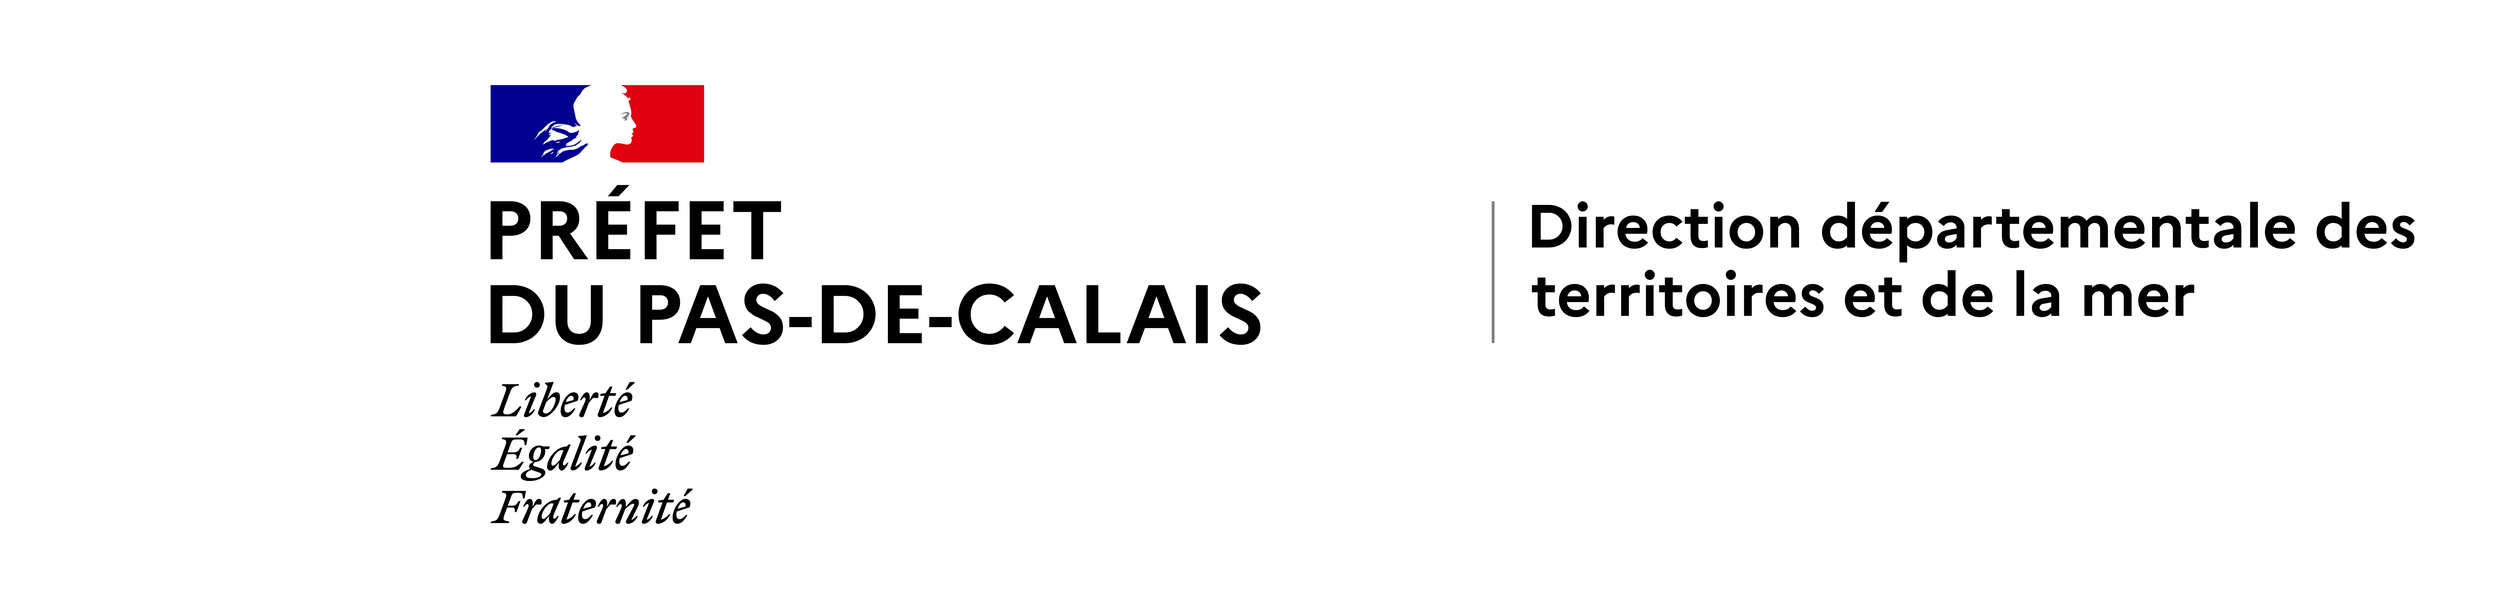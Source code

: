 \usetikzlibrary{svg.path}

% les couleurs de la marianne
\definecolor{bleumarianne}{HTML}{000091}
\definecolor{rougemarianne}{HTML}{e1000f}

\begin{tikzpicture}[x=1pt,y=1pt,yscale=-1]
    % -- fond --
    \fill[white] svg{M 0 0 H 2683.8 V 767 H 0 Z};
    % -- Marianne --
    \fill[bleumarianne] svg{M 214.5 188.4 C 215.6 187.3 216.7 186.2 217.7 185 C 219.7 182.7 221.7 180.6 224 178.6 C 224.7 178 225.4 177.4 226.1 177 C 226.3 176.8 226.3 176.4 226.5 176.2 C 225.6 176.6 225 177.3 224 177.7 C 223.8 177.7 223.6 177.5 223.8 177.3 C 224.5 176.8 225.2 176.3 225.8 175.8 H 225.7 C 225.5 175.8 225.5 175.6 225.5 175.4 C 223 175 221.2 176.7 219.5 178.2 C 219.1 178.4 218.7 178 218.6 178 C 215.8 178.9 213.7 181.4 210.9 182.5 V 182.1 C 209.8 182.5 208.7 183.2 207.5 183.4 C 205.8 183.8 204.3 183.6 202.8 183.6 C 200.5 183.8 198.2 184.3 195.9 184.8 C 195.8 184.8 195.8 184.8 195.7 184.9 C 194.5 185.2 193.3 185.7 192.2 186.3 L 191.8 186.7 C 191.4 187.1 191 187.6 190.5 187.8 C 189.3 188.4 188.4 189.4 187.4 190.3 C 187.3 190.4 187.2 190.4 187.1 190.4 C 186.1 191.4 185.1 192.4 184.1 193.3 C 184 193.4 183.7 193.4 183.5 193.4 C 183.5 193.3 183.6 193.3 183.6 193.2 C 183.8 192.9 183.9 192.7 184.1 192.4 L 184.7 191.5 C 185 191.1 185.2 190.7 185.5 190.4 C 185.6 190.3 185.6 190.2 185.5 190.2 C 185.4 190.1 185.3 190.1 185.2 190.1 C 186.1 189.2 187.3 188.4 188.4 187.7 C 188.3 187.7 188.1 187.6 188.2 187.5 C 188.3 187.3 188.4 187.2 188.5 187 C 188.5 186.9 188.5 186.9 188.6 186.8 C 188.6 186.7 188.5 186.7 188.5 186.6 L 187.6 187.2 C 187.1 187.6 186.8 188.4 186.1 188.4 H 185.8 C 185.7 188.4 185.6 188.4 185.6 188.3 V 188.2 C 185.6 188.1 185.7 188.1 185.7 188 S 185.8 187.9 185.8 187.8 C 185.8 187.8 185.8 187.7 185.9 187.7 C 185.9 187.6 186 187.5 186 187.5 C 186 187.4 186.1 187.4 186.1 187.3 C 186.2 187.2 186.3 187 186.3 186.9 C 186.3 186.8 186.4 186.8 186.4 186.7 C 186.5 186.6 186.5 186.5 186.6 186.4 C 186.7 186.2 186.6 186.1 186.5 186.1 C 186.8 185.6 187.3 185.3 187.8 185 H 187.7 C 188.4 184.6 189.2 184.2 189.9 183.8 L 190.2 183.5 C 189.1 183.9 188.2 184.4 187.2 185 C 187.2 185 187 185.1 186.9 185.2 C 186.9 185.2 186.7 185.3 186.4 185 V 184.9 C 186.6 184.5 187.2 184.3 187.5 184 C 187.7 184 187.9 184 187.9 184.2 C 194 179.5 202.3 180.6 209.3 178.2 C 209.9 177.8 210.4 177.4 211 177.1 C 211.9 176.7 212.7 175.8 213.8 175.2 C 215.3 174.1 216.4 172.7 217 170.9 C 217 170.7 216.8 170.5 216.8 170.5 C 214.3 173.1 211.5 175.2 208.5 176.7 C 204.5 178.8 200.2 178.4 196 179 C 196.2 178.6 196.6 178.6 196.9 178.6 C 196.9 178 197.3 177.8 197.7 177.5 H 198.3 C 198.5 177.5 198.5 177.1 198.7 177.1 C 199.1 177.1 199.7 176.9 199.5 176.9 C 198.9 176.1 197.8 177.5 196.9 176.9 C 197.3 176.5 197.1 176 197.5 175.8 H 198.3 C 198.3 175.4 198.7 175 198.7 175 C 201.5 173.3 204.2 172 206.8 170.5 C 206.2 170.5 205.9 171.1 205.3 170.7 C 205.7 170.7 205.3 170.1 205.7 170.1 C 207.8 169.5 209.5 168.4 211.6 167.6 C 210.8 167.6 210.3 168.2 209.5 167.6 C 209.9 167.4 210.1 167 210.6 167 V 166.4 C 210.6 166.2 210.8 166.2 211 166.2 C 210.8 166.2 210.6 166 210.6 166 C 210.8 165.6 211.4 165.8 211.7 165.4 C 211.5 165.4 211.1 165.4 211.1 165.2 C 211.7 164.4 212.6 164.3 213.6 164.1 C 213.4 163.7 212.8 164.1 212.8 163.7 C 212.8 163.5 213 163.5 213.2 163.5 H 212.8 C 212.4 163.3 212.6 162.9 212.6 162.7 C 213.7 161.4 213.7 159.7 214.3 158.2 C 214.1 158.2 213.9 158.2 213.9 158 C 212 160.1 209 160.8 206.2 161.6 H 204.9 C 204 162 202.6 162 201.7 161.4 C 200.9 161 200.6 160.5 199.8 159.9 C 198.3 159 196.8 158.2 195.1 157.6 C 190.4 156.1 185.5 155.3 180.6 155.5 C 182.7 154.4 185 154.3 187.2 153.6 C 190.4 152.7 193.4 151.5 196.8 151.7 C 196.2 151.5 195.5 151.7 194.9 151.7 C 192.3 151.5 189.6 152.3 186.8 152.8 C 184.9 153.2 183.2 153.9 181.3 154.3 C 180.2 154.7 179.6 155.8 178.3 155.6 V 155 C 180.2 152.7 182.5 150.5 185.5 150.3 C 188.9 149.7 192.1 150.3 195.5 150.7 C 198 150.9 200.2 151.5 202.7 152 C 203.6 152 203.8 153.5 204.6 153.7 C 205.7 154.1 206.9 153.7 208 154.5 C 208 154.1 207.8 153.7 208 153.4 C 208.8 152.6 209.7 153.6 210.5 153.2 C 212 152.3 209.2 150.6 208.4 149.2 C 208.4 149 208.6 148.8 208.6 148.8 C 210.1 150.1 211.2 151.6 213.1 152.6 C 214 153 216.3 153.5 215.9 152.4 C 215 150.3 213.1 148.6 211.5 146.7 V 145.9 C 211.1 145.9 211.1 145.7 210.9 145.5 V 144.7 C 210.1 144.3 210.3 143.6 210 143 C 209.4 142.1 209.8 140.7 209.4 139.6 C 209 138.5 208.8 137.5 208.6 136.4 C 208 133.2 207.3 130.4 206.9 127.3 C 206.5 123.7 209 120.9 210.7 117.7 C 212 115.4 213.5 113.2 216 111.7 C 216.6 109.4 218.1 107.5 219.6 105.7 C 221.1 103.9 223.6 102.7 225.4 101.9 C 228 100.7 230.4 100 230.4 100 H 100 V 200 H 192.7 C 196.3 197.4 199.9 196.2 204.9 193.7 C 207.3 192.7 212.7 190.2 214.5 188.4 M 185.5 174.8 C 185.1 174.8 184.4 175 184.6 174.6 C 184.8 173.7 186.1 173.7 186.9 173.3 C 187.3 173.1 187.8 172.7 188.2 172.9 C 188.6 173.5 189.1 173.3 189.5 173.7 C 188.3 174.8 186.8 174.3 185.5 174.8 M 156.5 170.7 S 156.3 170.5 156.3 170.3 C 158.8 167.1 160.6 164.1 162.4 160.7 C 164.9 159.4 166.9 157.5 168.8 155.4 C 172 152 175.4 149 179.4 147.1 C 180.9 146.5 182.8 146.7 184.3 147.3 C 183.7 148.1 182.8 147.9 182 148.4 C 181.8 148.4 181.6 148.4 181.4 148.2 C 181.6 148 181.6 147.8 181.6 147.6 C 179.7 149.7 177.1 150.6 175.6 153.1 C 174.5 155 173.7 157.4 171.3 158 C 170.5 158.2 171.5 157.4 171.1 157.6 C 165.2 161.2 161.1 165.6 156.5 170.7 M 172.2 158.2 C 172 158.6 171.8 158.6 171.6 159 C 171.4 159.4 171.2 159.6 170.8 159.8 C 170.6 159.8 170.4 159.8 170.4 159.6 C 170.6 158.8 171.2 158.1 171.9 157.9 C 172.2 157.8 172.2 158 172.2 158.2 M 181 186.5 C 180.9 186.7 180.7 186.9 180.5 187.1 C 180.7 187.1 180.9 187.3 180.7 187.4 C 180.3 187.8 179.8 188.2 179.3 188.4 H 179 C 178.8 188.6 178.5 188.8 178.3 189.1 C 178.1 189.3 177 189.2 177.3 188.9 C 177.8 188.5 178.2 188 178.7 187.6 C 179 187.4 179.3 187.1 179.5 186.8 C 179.6 186.6 179.7 186.5 179.9 186.4 C 180.2 186.2 181.2 186.1 181 186.5 M 177.6 185 C 176.8 185.5 176.1 186 175.4 186.5 C 174.6 187 173.7 187.3 172.9 187.7 C 172.8 187.6 172.7 187.6 172.6 187.6 C 171.9 188 171.3 188.5 170.7 189.1 L 170.4 189.4 L 170.1 189.7 L 169.7 190.1 C 169.6 190.2 169.6 190.3 169.4 190.4 C 169.3 190.5 169 190.5 169 190.3 C 168.9 190.4 168.8 190.4 168.7 190.5 C 168.6 190.6 168.5 190.6 168.4 190.7 H 168.2 C 168 190.9 167.7 191.1 167.5 191.3 C 167.1 191.7 166.7 192 166.4 192.5 V 192.6 L 166.3 192.7 S 166.3 192.8 166.2 192.8 C 166.2 192.9 166.1 192.9 166.1 193 C 166.1 193 166 193.1 165.9 193.1 L 165.8 193 S 165.8 192.9 165.7 192.9 C 165.6 192.8 165.6 192.7 165.5 192.6 V 192.5 C 165.7 192.3 165.9 192.1 166.1 191.8 C 166.2 191.7 166.2 191.6 166.3 191.6 C 166.4 191.5 166.5 191.3 166.6 191.2 C 166.6 191.1 166.7 191.1 166.7 191 C 166.9 190.7 167.1 190.5 167.3 190.2 L 167.4 190.1 C 167.5 190 167.6 189.8 167.7 189.7 S 167.8 189.5 167.9 189.3 V 189.2 C 168 189 168 188.9 168.1 188.8 V 188.7 C 168.1 188.6 168.1 188.6 168.2 188.5 C 168.2 188.4 168.2 188.3 168.3 188.2 V 188.1 C 168.5 187.7 168.8 187.4 169.1 187.1 H 169 C 168.7 187.3 168.5 187.5 168.3 187.7 C 168.1 187.9 167.7 187.6 168 187.4 C 168.2 187.3 168.3 187.1 168.4 187 C 168.7 186.7 169 186.3 169.4 186 C 169.6 185.8 169.8 185.7 170 185.6 L 170.1 185.5 C 170.2 185.3 170.4 185.2 170.5 185 C 172.3 183.3 175.4 183.3 177.7 182.2 C 178.6 181.8 179.8 182.4 180.7 182.2 C 181.3 182.2 181.8 182.2 182.4 182.6 C 180.7 182.9 179.2 184 177.6 185 M 181.5 171.8 C 181.3 171.6 182.1 171.8 182.3 171.4 H 180.8 C 180.6 171.4 180.6 171.2 180.6 171 C 179.7 171.2 178.5 171.6 177.6 171.8 C 176.3 172.2 175.1 173.1 173.6 173.5 C 171.5 174.3 169.8 176 167.6 176.7 C 167.4 176.7 167.4 176.5 167.4 176.3 C 167.6 175.7 168.3 175.5 168.7 175 C 168.7 174.8 168.7 174.6 168.5 174.6 C 170 172.5 172.1 171.4 174 169.7 V 169.1 C 174.6 168.3 175.5 168 175.9 167 C 176.1 166.4 176.9 165.7 177.8 165.3 C 177.6 165.1 177.2 165.1 177.2 164.7 C 176.4 164.7 175.7 165.1 174.9 164.5 C 175.3 164.2 175.7 164 176.1 163.8 C 175.9 163.8 175.8 163.7 175.7 163.5 C 175.5 163.1 176.1 162.7 176.6 162.6 C 177.4 162.4 178.3 162.4 178.9 161.8 C 177.6 161.6 176.1 162.2 174.7 161.4 C 175.6 158.9 177.2 156.9 179.4 155.7 C 179.6 155.7 180 155.7 180 155.9 C 180 156.8 179.4 157.6 178.5 157.8 C 180 158.2 181.5 158.2 183 158.9 C 182.8 159.3 182.4 159.1 182.2 159.1 C 183.1 159.7 184.3 159.3 185.2 160 C 184.6 160.6 184.1 160 183.5 160 C 189.4 161.7 195.6 163 200.5 166.8 C 196.3 168.9 192 169.8 187.5 170.8 C 186.9 170.8 186.6 170.8 186 170.6 C 186 170.8 186 171.2 185.8 171.2 C 185 171.2 184.5 171.2 183.9 171.6 C 183.2 172.2 182.1 172.4 181.5 171.8};
    \fill[rougemarianne] svg{M 375.5 100 H 268.1 S 268.3 100 269.1 100.5 C 270 101 271.1 101.6 271.8 101.9 C 273.2 102.6 274.5 103.5 275.4 104.9 C 275.8 105.5 276.3 106.6 276 107.4 C 275.6 108.3 275.4 109.9 274.5 110.2 C 273.4 110.8 271.9 110.8 270.5 110.6 C 269.7 110.6 269 110.4 268.2 110.2 C 271 111.3 273.7 112.7 275.6 115.3 C 275.8 115.7 276.5 115.9 277.3 115.9 C 277.5 115.9 277.5 116.3 277.5 116.5 C 277.1 116.9 276.7 117.1 276.9 117.6 H 277.5 C 278.4 117.2 278.3 115.3 279.6 115.9 C 280.5 116.5 280.9 117.8 280.4 118.7 C 279.6 119.5 278.9 120 278.1 120.6 C 277.9 121 277.9 121.5 278.1 121.9 C 278.7 122.7 278.9 123.4 279 124.2 C 279.6 125.5 279.8 127 280.3 128.4 C 281.1 131.2 281.8 134.1 281.6 136.9 C 281.6 138.4 280.8 139.7 281.4 141.2 C 281.8 142.7 282.7 143.8 283.5 145.2 C 284.3 146.3 285 147.1 285.6 148.2 C 286.7 150 288.8 151.9 287.9 154.1 C 287.3 155.4 285.3 155.2 283.9 156 C 282.8 156.9 283.7 158.5 284.3 159.4 C 285.2 161.1 283.2 162.2 281.8 162.8 C 282.2 163.4 282.9 163.2 283.1 163.6 C 283.3 164.5 284.2 165.1 283.7 166.1 C 282.9 167.2 280.7 167.8 281.8 169.5 C 282.6 170.8 282.1 172.3 281.6 173.7 C 281 175.4 279.5 176.2 278.2 176.5 C 277.1 176.9 275.7 176.9 274.6 176.7 C 274.2 176.5 273.8 176.3 273.5 176.3 C 270.3 175.9 267.1 175 263.9 175 C 263 175.2 262 175.4 261.3 175.7 C 260.4 176.3 259.7 177 259 177.7 C 258.9 177.9 258.7 178 258.6 178.2 C 258.5 178.3 258.4 178.4 258.4 178.5 L 258.2 178.7 C 257.6 179.4 257.2 180.1 256.7 180.9 C 256.7 181 256.6 181 256.6 181 C 256.6 181.1 256.5 181.2 256.4 181.3 C 255.8 182.4 255.3 183.6 255 184.8 C 253.7 189.1 254.3 192.8 255.2 193.7 C 255.4 193.9 261.4 195.8 265.6 197.7 C 267.6 198.6 268.9 199.2 270.1 200 H 375.6 V 100 Z};
    \fill[gray] svg{M 274.5 136.6 C 275.3 136.8 276.4 136.8 276.4 137.2 C 276 138.7 273.8 139.1 272.6 140.6 H 272 C 271.4 141 271.6 141.9 271.1 141.9 C 270.5 141.7 270 141.9 269.4 142.1 C 270.2 142.9 271.1 143.4 272.2 143.2 C 272.4 143.2 272.8 143.6 272.8 144 C 272.8 144 273 144 273.2 143.8 C 273.4 143.8 273.6 143.8 273.6 144 V 144.8 C 273 145.6 272.1 145.2 271.3 145.4 C 272.8 145.8 274.3 145.8 275.7 145.4 C 276.8 145 275.7 143.1 276.5 142.2 C 276.1 142.2 276.5 141.6 276.1 141.6 C 276.5 141.2 276.9 140.7 277.2 140.5 C 277.6 140.5 278.1 140.3 278.3 139.9 C 278.3 139.5 277.5 139.3 277.7 139 C 278.8 138.2 279.8 137.1 279.4 136 C 279.2 135.4 277.7 135.4 276.8 135 S 274.7 135 273.6 135.2 C 272.7 135.2 271.7 135.8 270.8 136 C 269.5 136.4 268.3 137.1 267.2 137.9 C 268.5 137.3 269.8 137.1 271.3 136.8 C 272.4 136.6 273.3 136.4 274.5 136.6};
    % -- PRÉFET DU PAS-DE-CALAIS --
    \fill svg{M 100 325 V 250 H 124.7 Q 137.1 250 144.2 256 Q 151.3 262 151.3 272.4 Q 151.3 282.7 144.2 288.7 Q 137.1 294.7 124.7 294.7 H 115.2 V 325 Z M 115.2 281.7 H 125.4 Q 130.2 281.7 133 279.2 T 135.7 272.2 Q 135.7 267.9 132.9 265.4 Q 130.2 263 125.4 263 H 115.2 Z M 164.9 325 V 250 H 187.8 Q 200.2 250 207.3 256 Q 214.4 262 214.4 272.4 Q 214.4 279.1 211.3 284 Q 208.2 289 202.5 291.8 L 226 325 H 207.8 L 187.9 294.7 H 180.1 V 325 Z M 180.1 281.7 H 188.7 Q 193.5 281.7 196.1 279.3 Q 198.8 276.8 198.8 272.2 Q 198.8 267.9 196.1 265.4 T 188.7 263 H 180.1 Z M 236.6 325 V 250 H 280.3 V 263 H 251.8 V 280.3 H 276 V 293.3 H 251.8 V 312 H 280.3 V 325 Z M 251.4 243.6 L 263.5 229.1 H 279.1 L 265.2 243.6 Z M 299 325 V 250 H 342.7 V 263 H 314.2 V 280.3 H 338.4 V 293.3 H 314.2 V 325 Z M 357.1 325 V 250 H 400.8 V 263 H 372.3 V 280.3 H 396.5 V 293.3 H 372.3 V 312 H 400.8 V 325 Z M 413.4 263.9 V 250 H 474.9 V 263.9 H 451.8 V 325 H 436.6 V 263.9 Z M 100 433.5 V 358.5 H 129.4 Q 138.2 358.5 145.7 361.5 Q 153.2 364.5 158.3 369.6 Q 163.4 374.8 166.4 381.6 Q 169.3 388.5 169.3 396 T 166.4 410.4 T 158.3 422.4 Q 153.2 427.5 145.7 430.5 Q 138.2 433.5 129.4 433.5 Z M 115.2 419.7 H 129.7 Q 140 419.7 146.8 412.9 Q 153.7 406 153.7 396 Q 153.7 385.9 146.8 379.2 Q 140 372.4 129.7 372.4 H 115.2 Z M 183.8 404.2 V 358.5 H 199.1 V 405.4 Q 199.1 412.9 203.1 417.2 Q 207.1 421.4 214.3 421.4 Q 221.3 421.4 225.3 417.2 Q 229.3 412.9 229.3 405.4 V 358.5 H 244.6 V 404.2 Q 244.6 418.9 236.5 427.3 T 214.2 435.6 Q 200.1 435.6 191.9 427.3 Q 183.8 418.9 183.8 404.2 Z M 293.3 433.5 V 358.5 H 318 Q 330.4 358.5 337.5 364.5 Q 344.6 370.5 344.6 380.9 Q 344.6 391.2 337.5 397.2 Q 330.4 403.2 318 403.2 H 308.5 V 433.5 Z M 308.5 390.2 H 318.7 Q 323.5 390.2 326.3 387.7 T 329 380.7 Q 329 376.4 326.2 373.9 Q 323.5 371.5 318.7 371.5 H 308.5 Z M 342.3 433.5 L 370.6 358.5 H 390.5 L 418.9 433.5 H 402.8 L 395.6 414 H 365.6 L 358.4 433.5 Z M 370.3 401 H 390.9 L 380.6 372.9 Z M 424.6 423.1 L 435.7 412.9 Q 439.1 417.3 443.4 419.7 Q 447.7 422.2 452.2 422.2 Q 456.7 422.2 459.3 419.8 Q 461.9 417.5 461.9 413.5 Q 461.9 411.1 460.5 409.1 Q 459 407.1 456.5 405.8 Q 454.1 404.5 451 403 Q 448 401.5 444.8 400.1 Q 441.6 398.8 438.5 396.7 T 433 392.3 Q 430.5 389.9 429.1 386.2 Q 427.6 382.6 427.6 378.1 Q 427.6 369 434.4 362.7 Q 441.2 356.4 451.6 356.4 Q 467.3 356.4 477.9 369 L 466.7 379 Q 459.5 369.6 451.7 369.6 Q 447.9 369.6 445.5 371.9 Q 443 374.1 443 377.5 Q 443 379.6 444.2 381.4 Q 445.4 383.1 447.4 384.5 Q 449.4 385.8 451.9 387.1 Q 454.5 388.3 457.3 389.6 Q 460.2 390.8 463 392.2 Q 465.9 393.6 468.5 395.6 Q 471 397.6 473 400 Q 475 402.3 476.2 405.7 Q 477.4 409.1 477.4 413.2 Q 477.2 423.4 470.1 429.5 Q 463 435.6 452.5 435.6 Q 443.3 435.6 436.5 432.5 Q 429.8 429.3 424.6 423.1 Z M 485.5 412.7 V 399.6 H 514.4 V 412.7 Z M 527.6 433.5 V 358.5 H 557.1 Q 565.8 358.5 573.3 361.5 Q 580.8 364.5 585.9 369.6 Q 591.1 374.8 594 381.6 Q 596.9 388.5 596.9 396 T 594 410.4 Q 591.1 417.2 585.9 422.4 Q 580.8 427.5 573.3 430.5 Q 565.8 433.5 557.1 433.5 Z M 542.8 419.7 H 557.3 Q 567.6 419.7 574.4 412.9 Q 581.3 406 581.3 396 Q 581.3 385.9 574.4 379.2 Q 567.6 372.4 557.3 372.4 H 542.8 Z M 612.8 433.5 V 358.5 H 656.5 V 371.5 H 628 V 388.8 H 652.2 V 401.8 H 628 V 420.5 H 656.5 V 433.5 Z M 666.2 412.7 V 399.6 H 695.1 V 412.7 Z M 707 411.3 Q 704 404 704 396 T 707 380.8 Q 709.9 373.5 715 368.1 Q 720.2 362.7 727.7 359.5 Q 735.2 356.4 743.9 356.4 Q 753.8 356.4 762 360.4 Q 770.2 364.5 775.5 371.6 L 763.5 380.9 Q 760.1 376.1 755.1 373.4 Q 750.1 370.6 743.9 370.6 Q 733.4 370.6 726.5 377.9 Q 719.7 385.2 719.7 396 T 726.5 414.1 Q 733.4 421.4 743.9 421.4 Q 750.1 421.4 755.1 418.6 T 763.5 411.1 L 775.5 420.3 Q 770.2 427.5 762 431.6 T 743.9 435.6 Q 735.2 435.6 727.7 432.5 Q 720.2 429.3 715 423.9 Q 709.9 418.5 707 411.3 Z M 779.9 433.5 L 808.3 358.5 H 828.2 L 856.6 433.5 H 840.4 L 833.3 414 H 803.2 L 796.1 433.5 Z M 808 401 H 828.6 L 818.3 372.9 Z M 869.2 433.5 V 358.5 H 884.5 V 419.7 H 913 V 433.5 Z M 921.1 433.5 L 949.5 358.5 H 969.4 L 997.8 433.5 H 981.6 L 974.5 414 H 944.5 L 937.3 433.5 Z M 949.2 401 H 969.8 L 959.5 372.9 Z M 1010.5 433.5 V 358.5 H 1025.7 V 433.5 Z M 1041 423.1 L 1052 412.9 Q 1055.4 417.3 1059.7 419.7 Q 1064 422.2 1068.6 422.2 Q 1073.1 422.2 1075.6 419.8 Q 1078.2 417.5 1078.2 413.5 Q 1078.2 411.1 1076.8 409.1 Q 1075.3 407.1 1072.9 405.8 Q 1070.5 404.5 1067.4 403 Q 1064.3 401.5 1061.1 400.1 T 1054.8 396.7 Q 1051.7 394.7 1049.3 392.3 Q 1046.9 389.9 1045.4 386.2 Q 1043.9 382.6 1043.9 378.1 Q 1043.9 369 1050.7 362.7 Q 1057.5 356.4 1067.9 356.4 Q 1083.6 356.4 1094.2 369 L 1083.1 379 Q 1075.8 369.6 1068 369.6 Q 1064.2 369.6 1061.8 371.9 Q 1059.4 374.1 1059.4 377.5 Q 1059.4 379.6 1060.5 381.4 Q 1061.7 383.1 1063.7 384.5 Q 1065.7 385.8 1068.3 387.1 Q 1070.8 388.3 1073.6 389.6 Q 1076.5 390.8 1079.3 392.2 Q 1082.2 393.6 1084.8 395.6 Q 1087.3 397.6 1089.3 400 Q 1091.3 402.3 1092.5 405.7 Q 1093.7 409.1 1093.7 413.2 Q 1093.5 423.4 1086.4 429.5 Q 1079.3 435.6 1068.8 435.6 Q 1059.6 435.6 1052.8 432.5 Q 1046.1 429.3 1041 423.1 Z};
    % -- ligne verticale --
    \draw[line width=3.5, color=gray] svg{M 1394.2 250 V 433.5};
    % -- DDTM --
    \fill svg{M 1444.3 309.8 V 254.8 H 1465.9 Q 1472.3 254.8 1477.8 257 Q 1483.3 259.2 1487.1 262.9 Q 1490.9 266.7 1493 271.7 Q 1495.2 276.8 1495.2 282.3 T 1493 292.9 Q 1490.9 297.9 1487.1 301.7 Q 1483.3 305.4 1477.8 307.6 Q 1472.3 309.8 1465.9 309.8 Z M 1455.5 299.7 H 1466.1 Q 1473.7 299.7 1478.6 294.7 Q 1483.7 289.7 1483.7 282.3 Q 1483.7 274.9 1478.6 269.9 Q 1473.7 264.9 1466.1 264.9 H 1455.5 Z M 1505.1 261.4 Q 1503.2 259.4 1503.2 256.8 T 1505.1 252.2 Q 1507.1 250.2 1509.7 250.2 T 1514.3 252.2 Q 1516.2 254.1 1516.2 256.8 T 1514.3 261.4 Q 1512.4 263.3 1509.7 263.3 T 1505.1 261.4 Z M 1504.7 309.8 V 270.2 H 1514.7 V 309.8 Z M 1526.7 309.8 V 270.2 H 1536.7 V 274.1 Q 1541.2 269.4 1547.1 269.4 Q 1548.8 269.4 1550.6 270 V 280.4 Q 1548.3 279.9 1546.2 279.9 Q 1542.8 279.9 1540.4 281.4 Q 1538 282.9 1536.7 285 V 309.8 Z M 1554.7 290 Q 1554.7 284.1 1557.1 279.3 Q 1559.4 274.5 1564.1 271.5 T 1575.1 268.6 Q 1583.3 268.6 1588.3 273.6 Q 1593.3 278.6 1593.3 286.4 Q 1593.3 289.4 1592.7 292 H 1564.9 Q 1565.4 296.9 1568.6 299.7 Q 1571.8 302.4 1576.9 302.4 Q 1580.1 302.4 1582.7 301.2 Q 1585.3 299.9 1586.9 297.7 L 1594 303.4 Q 1591.2 307.1 1586.7 309.3 Q 1582.2 311.4 1576.7 311.4 Q 1571.6 311.4 1567.4 309.7 Q 1563.1 308 1560.4 305.1 Q 1557.7 302.1 1556.2 298.3 Q 1554.7 294.4 1554.7 290 Z M 1565.6 284.5 H 1583.4 Q 1583.3 281.4 1581.1 279.2 Q 1578.8 277 1575.1 277 Q 1567.5 277 1565.6 284.5 Z M 1601.4 298.2 Q 1599.9 294.4 1599.9 290 Q 1599.9 285.7 1601.4 281.8 Q 1602.9 277.9 1605.6 275 Q 1608.4 272 1612.6 270.3 Q 1616.7 268.6 1621.7 268.6 Q 1627 268.6 1631.3 270.8 Q 1635.6 272.9 1638.5 276.6 L 1630.6 282.7 Q 1627.4 278.1 1621.6 278.1 Q 1616.7 278.1 1613.4 281.4 Q 1610.3 284.8 1610.3 290 Q 1610.3 295.2 1613.5 298.6 Q 1616.7 302 1621.7 302 Q 1624.5 302 1626.8 300.7 Q 1629.1 299.5 1630.6 297.3 L 1638.5 303.4 Q 1635.6 307.1 1631.3 309.3 Q 1627 311.4 1621.7 311.4 Q 1616.7 311.4 1612.6 309.7 Q 1608.4 308 1605.6 305.1 Q 1602.9 302.1 1601.4 298.2 Z M 1641.6 279.3 V 270.2 H 1649 V 260.3 H 1659.1 V 270.2 H 1671.2 V 279.3 H 1659.1 V 295.4 Q 1659.1 301.5 1665.4 301.5 Q 1669.1 301.5 1671.3 300.6 V 309.4 Q 1668.6 310.6 1663.6 310.6 Q 1656.3 310.6 1652.7 306.7 Q 1649 302.7 1649 295.4 V 279.3 Z M 1680.6 261.4 Q 1678.7 259.4 1678.7 256.8 T 1680.6 252.2 Q 1682.5 250.2 1685.2 250.2 Q 1687.8 250.2 1689.7 252.2 Q 1691.6 254.1 1691.6 256.8 T 1689.7 261.4 Q 1687.8 263.3 1685.2 263.3 Q 1682.5 263.3 1680.6 261.4 Z M 1680.2 309.8 V 270.2 H 1690.2 V 309.8 Z M 1702 300.8 Q 1699.3 295.9 1699.3 290 T 1702 279.2 Q 1704.7 274.3 1709.7 271.5 Q 1714.7 268.6 1721 268.6 Q 1727.3 268.6 1732.3 271.5 Q 1737.3 274.3 1740 279.2 Q 1742.7 284.1 1742.7 290 T 1740 300.8 Q 1737.3 305.7 1732.3 308.6 Q 1727.3 311.4 1721 311.4 Q 1714.7 311.4 1709.7 308.6 Q 1704.7 305.7 1702 300.8 Z M 1712.9 281.5 Q 1709.7 284.8 1709.7 290 T 1712.9 298.6 Q 1716.2 302 1721.2 302 Q 1726 302 1729.1 298.5 Q 1732.3 295.1 1732.3 290 Q 1732.3 284.8 1729.1 281.5 Q 1726 278.1 1721.2 278.1 Q 1716.2 278.1 1712.9 281.5 Z M 1751.9 309.8 V 270.2 H 1761.9 V 273.3 Q 1766.8 268.6 1773.6 268.6 Q 1780.3 268.6 1784.7 273.2 Q 1789 277.8 1789 286.3 V 309.8 H 1778.9 V 286.6 Q 1778.9 282.7 1776.8 280.4 Q 1774.7 278.1 1771.1 278.1 Q 1765.4 278.1 1761.9 283.9 V 309.8 Z M 1821.1 300.7 Q 1818.7 295.8 1818.7 290 T 1821.1 279.4 Q 1823.4 274.5 1828.1 271.6 T 1838.8 268.6 Q 1846.2 268.6 1851.1 272.9 V 250.8 H 1861.2 V 309.8 H 1851.1 V 307.1 Q 1846.1 311.4 1838.8 311.4 Q 1832.7 311.4 1828.1 308.5 Q 1823.4 305.5 1821.1 300.7 Z M 1832.2 281.4 Q 1829.1 284.8 1829.1 290 T 1832.2 298.6 Q 1835.2 302 1840.2 302 Q 1847.1 302 1851.1 296.1 V 283.9 Q 1847.1 278.1 1840.2 278.1 Q 1835.2 278.1 1832.2 281.4 Z M 1870.3 290 Q 1870.3 284.1 1872.6 279.3 Q 1875 274.5 1879.7 271.5 T 1890.7 268.6 Q 1898.8 268.6 1903.9 273.6 Q 1908.9 278.6 1908.9 286.4 Q 1908.9 289.4 1908.3 292 H 1880.5 Q 1881 296.9 1884.2 299.7 Q 1887.4 302.4 1892.5 302.4 Q 1895.7 302.4 1898.3 301.2 Q 1900.9 299.9 1902.5 297.7 L 1909.6 303.4 Q 1906.8 307.1 1902.3 309.3 Q 1897.8 311.4 1892.3 311.4 Q 1887.2 311.4 1882.9 309.7 Q 1878.7 308 1876 305.1 Q 1873.3 302.1 1871.8 298.3 Q 1870.3 294.4 1870.3 290 Z M 1881.2 284.5 H 1899 Q 1898.9 281.4 1896.7 279.2 Q 1894.4 277 1890.7 277 Q 1883.1 277 1881.2 284.5 Z M 1886.6 263.9 L 1894.8 250.8 H 1905.6 L 1896.2 263.9 Z M 1918.6 329.2 V 270.2 H 1928.6 V 273 Q 1933.5 268.6 1940.9 268.6 Q 1945.5 268.6 1949.4 270.3 Q 1953.2 272 1955.8 275 Q 1958.3 277.9 1959.7 281.8 Q 1961.1 285.7 1961.1 290 Q 1961.1 294.3 1959.7 298.2 Q 1958.3 302.1 1955.8 305.1 Q 1953.2 308 1949.4 309.7 Q 1945.5 311.4 1940.9 311.4 Q 1933.5 311.4 1928.6 307 V 329.2 Z M 1928.6 296.1 L 1928.7 296 Q 1932.7 302 1939.5 302 Q 1944.5 302 1947.6 298.6 Q 1950.7 295.2 1950.7 290 T 1947.6 281.5 Q 1944.5 278.1 1939.5 278.1 Q 1932.7 278.1 1928.7 284 L 1928.6 283.9 Z M 1967.3 299.4 Q 1967.3 294.8 1970.7 291.6 Q 1974.1 288.3 1980.5 287.3 L 1992.4 285.2 V 284.2 Q 1992.4 281.1 1990.3 279.2 Q 1988.2 277.3 1984.8 277.3 Q 1981.9 277.3 1979.6 278.6 Q 1977.3 279.8 1975.9 282.1 L 1968.5 276.5 Q 1971.2 272.8 1975.5 270.7 T 1985.1 268.6 Q 1993.4 268.6 1997.9 273 Q 2002.5 277.3 2002.5 284.2 V 309.8 H 1992.4 V 306.2 Q 1990.5 308.5 1987.3 310 Q 1984.1 311.4 1980.6 311.4 Q 1974.6 311.4 1970.9 308.2 Q 1967.2 305 1967.2 299.4 Z M 1977.2 299 Q 1977.2 300.9 1978.7 302.2 Q 1980.2 303.4 1982.7 303.4 Q 1989 303.4 1992.4 297.8 V 292.4 L 1983.1 294 Q 1977.2 295 1977.2 299 Z M 2013.9 309.8 V 270.2 H 2023.9 V 274.1 Q 2028.4 269.4 2034.3 269.4 Q 2036 269.4 2037.8 270 V 280.4 Q 2035.5 279.9 2033.4 279.9 Q 2030.1 279.9 2027.6 281.4 Q 2025.2 282.9 2023.9 285 V 309.8 Z M 2043.6 279.3 V 270.2 H 2051 V 260.3 H 2061 V 270.2 H 2073.1 V 279.3 H 2061 V 295.4 Q 2061 301.5 2067.3 301.5 Q 2071 301.5 2073.2 300.6 V 309.4 Q 2070.5 310.6 2065.6 310.6 Q 2058.2 310.6 2054.6 306.7 Q 2050.9 302.7 2050.9 295.4 V 279.3 Z M 2078.5 290 Q 2078.5 284.1 2080.8 279.3 Q 2083.2 274.5 2087.9 271.5 T 2098.9 268.6 Q 2107 268.6 2112 273.6 Q 2117.1 278.6 2117.1 286.4 Q 2117.1 289.4 2116.5 292 H 2088.7 Q 2089.2 296.9 2092.3 299.7 Q 2095.5 302.4 2100.6 302.4 Q 2103.8 302.4 2106.5 301.2 Q 2109.1 299.9 2110.7 297.7 L 2117.8 303.4 Q 2115 307.1 2110.5 309.3 Q 2106 311.4 2100.5 311.4 Q 2095.3 311.4 2091.1 309.7 Q 2086.9 308 2084.2 305.1 Q 2081.4 302.1 2080 298.3 Q 2078.5 294.4 2078.5 290 Z M 2089.4 284.5 H 2107.2 Q 2107.1 281.4 2104.8 279.2 Q 2102.6 277 2098.8 277 Q 2091.3 277 2089.4 284.5 Z M 2126.8 309.8 V 270.2 H 2136.8 V 273.2 Q 2141.5 268.6 2147.7 268.6 Q 2151.7 268.6 2154.9 270.4 Q 2158.2 272.2 2160.1 275.5 Q 2162.7 272.3 2165.7 270.5 Q 2168.8 268.6 2173.1 268.6 Q 2179.5 268.6 2183.6 273 Q 2187.7 277.4 2187.7 285.5 V 309.8 H 2177.6 V 285.8 Q 2177.6 282.2 2175.8 280.2 T 2170.5 278.1 Q 2165.7 278.1 2162.3 283.7 Q 2162.3 284.3 2162.3 285.5 V 309.8 H 2152.2 V 285.8 Q 2152.2 282.2 2150.4 280.2 Q 2148.6 278.1 2145.2 278.1 Q 2143.6 278.1 2142.2 278.6 Q 2140.8 279.1 2139.8 280.1 Q 2138.8 281.1 2138.1 281.9 Q 2137.5 282.8 2136.8 284 V 309.8 Z M 2196.3 290 Q 2196.3 284.1 2198.7 279.3 Q 2201 274.5 2205.7 271.5 T 2216.7 268.6 Q 2224.9 268.6 2229.9 273.6 Q 2234.9 278.6 2234.9 286.4 Q 2234.9 289.4 2234.3 292 H 2206.6 Q 2207 296.9 2210.2 299.7 Q 2213.4 302.4 2218.5 302.4 Q 2221.7 302.4 2224.3 301.2 Q 2226.9 299.9 2228.5 297.7 L 2235.7 303.4 Q 2232.9 307.1 2228.4 309.3 Q 2223.9 311.4 2218.3 311.4 Q 2213.2 311.4 2209 309.7 Q 2204.8 308 2202 305.1 Q 2199.3 302.1 2197.8 298.3 Q 2196.3 294.4 2196.3 290 Z M 2207.2 284.5 H 2225 Q 2224.9 281.4 2222.7 279.2 Q 2220.5 277 2216.7 277 Q 2209.2 277 2207.2 284.5 Z M 2244.7 309.8 V 270.2 H 2254.6 V 273.3 Q 2259.5 268.6 2266.4 268.6 Q 2273.1 268.6 2277.4 273.2 Q 2281.8 277.8 2281.8 286.3 V 309.8 H 2271.6 V 286.6 Q 2271.6 282.7 2269.5 280.4 Q 2267.5 278.1 2263.8 278.1 Q 2258.1 278.1 2254.6 283.9 V 309.8 Z M 2288.2 279.3 V 270.2 H 2295.5 V 260.3 H 2305.6 V 270.2 H 2317.7 V 279.3 H 2305.6 V 295.4 Q 2305.6 301.5 2311.9 301.5 Q 2315.6 301.5 2317.8 300.6 V 309.4 Q 2315.1 310.6 2310.2 310.6 Q 2302.9 310.6 2299.2 306.7 Q 2295.5 302.7 2295.5 295.4 V 279.3 Z M 2324.6 299.4 Q 2324.6 294.8 2328.1 291.6 Q 2331.5 288.3 2337.9 287.3 L 2349.8 285.2 V 284.2 Q 2349.8 281.1 2347.7 279.2 Q 2345.6 277.3 2342.2 277.3 Q 2339.3 277.3 2337 278.6 Q 2334.7 279.8 2333.3 282.1 L 2325.9 276.5 Q 2328.6 272.8 2332.9 270.7 T 2342.5 268.6 Q 2350.8 268.6 2355.3 273 Q 2359.9 277.3 2359.9 284.2 V 309.8 H 2349.8 V 306.2 Q 2347.9 308.5 2344.7 310 Q 2341.5 311.4 2338 311.4 Q 2332 311.4 2328.3 308.2 Q 2324.6 305 2324.6 299.4 Z M 2334.5 299 Q 2334.5 300.9 2336 302.2 Q 2337.6 303.4 2340.1 303.4 Q 2346.3 303.4 2349.8 297.8 V 292.4 L 2340.5 294 Q 2334.5 295 2334.5 299 Z M 2371.3 309.8 V 250.8 H 2381.3 V 309.8 Z M 2390.4 290 Q 2390.4 284.1 2392.7 279.3 Q 2395.1 274.5 2399.8 271.5 T 2410.8 268.6 Q 2418.9 268.6 2424 273.6 Q 2429 278.6 2429 286.4 Q 2429 289.4 2428.4 292 H 2400.6 Q 2401.1 296.9 2404.3 299.7 Q 2407.5 302.4 2412.6 302.4 Q 2415.7 302.4 2418.4 301.2 Q 2421 299.9 2422.6 297.7 L 2429.7 303.4 Q 2426.9 307.1 2422.4 309.3 Q 2417.9 311.4 2412.4 311.4 Q 2407.3 311.4 2403 309.7 Q 2398.8 308 2396.1 305.1 Q 2393.4 302.1 2391.9 298.3 Q 2390.4 294.4 2390.4 290 Z M 2401.3 284.5 H 2419.1 Q 2419 281.4 2416.7 279.2 Q 2414.5 277 2410.7 277 Q 2403.2 277 2401.3 284.5 Z M 2459.5 300.7 Q 2457.1 295.8 2457.1 290 T 2459.5 279.4 Q 2461.8 274.5 2466.5 271.6 T 2477.2 268.6 Q 2484.6 268.6 2489.5 272.9 V 250.8 H 2499.5 V 309.8 H 2489.5 V 307.1 Q 2484.5 311.4 2477.2 311.4 Q 2471.1 311.4 2466.5 308.5 Q 2461.8 305.5 2459.5 300.7 Z M 2470.5 281.4 Q 2467.5 284.8 2467.5 290 T 2470.5 298.6 Q 2473.6 302 2478.6 302 Q 2485.5 302 2489.5 296.1 V 283.9 Q 2485.5 278.1 2478.6 278.1 Q 2473.6 278.1 2470.5 281.4 Z M 2508.7 290 Q 2508.7 284.1 2511 279.3 Q 2513.4 274.5 2518.1 271.5 T 2529.1 268.6 Q 2537.2 268.6 2542.3 273.6 Q 2547.3 278.6 2547.3 286.4 Q 2547.3 289.4 2546.7 292 H 2518.9 Q 2519.4 296.9 2522.6 299.7 Q 2525.8 302.4 2530.9 302.4 Q 2534.1 302.4 2536.7 301.2 Q 2539.3 299.9 2540.9 297.7 L 2548 303.4 Q 2545.2 307.1 2540.7 309.3 Q 2536.2 311.4 2530.7 311.4 Q 2525.6 311.4 2521.3 309.7 Q 2517.1 308 2514.4 305.1 Q 2511.7 302.1 2510.2 298.3 Q 2508.7 294.4 2508.7 290 Z M 2519.6 284.5 H 2537.4 Q 2537.3 281.4 2535 279.2 Q 2532.8 277 2529 277 Q 2521.5 277 2519.6 284.5 Z M 2553.1 304.1 L 2559.7 298 Q 2563.9 303.2 2568.8 303.2 Q 2571.1 303.2 2572.4 302.1 Q 2573.7 300.9 2573.7 299.1 Q 2573.7 297.7 2572.6 296.7 Q 2571.6 295.7 2570 295 Q 2568.4 294.2 2566.4 293.5 Q 2564.5 292.8 2562.5 291.8 Q 2560.5 290.8 2558.9 289.5 Q 2557.2 288.2 2556.2 285.9 Q 2555.2 283.7 2555.2 280.8 Q 2555.2 275.5 2559.2 272.1 Q 2563.2 268.6 2569.3 268.6 Q 2573.7 268.6 2577.6 270.5 Q 2581.6 272.4 2583.8 275.4 L 2577.1 281.4 Q 2573.6 276.8 2569.3 276.8 Q 2567.2 276.8 2566 277.8 Q 2564.8 278.7 2564.8 280.4 Q 2564.8 281.7 2565.8 282.8 Q 2566.8 283.8 2568.5 284.5 Q 2570.1 285.2 2572.1 285.9 Q 2574.1 286.6 2576 287.6 Q 2578 288.6 2579.6 289.9 Q 2581.3 291.2 2582.3 293.4 Q 2583.3 295.6 2583.3 298.5 Q 2583.2 304.5 2579 307.9 Q 2574.9 311.4 2569 311.4 Q 2559.2 311.4 2553.1 304.1 Z M 1444.2 367.7 V 358.6 H 1451.6 V 348.7 H 1461.6 V 358.6 H 1473.8 V 367.7 H 1461.6 V 383.7 Q 1461.6 389.9 1467.9 389.9 Q 1471.7 389.9 1473.9 389 V 397.7 Q 1471.1 399 1466.2 399 Q 1458.9 399 1455.2 395.1 Q 1451.6 391.1 1451.6 383.7 V 367.7 Z M 1479.1 378.4 Q 1479.1 372.5 1481.4 367.7 Q 1483.8 362.8 1488.5 359.9 T 1499.5 357 Q 1507.6 357 1512.7 362 Q 1517.7 366.9 1517.7 374.8 Q 1517.7 377.7 1517.1 380.4 H 1489.3 Q 1489.8 385.3 1493 388.1 Q 1496.2 390.8 1501.3 390.8 Q 1504.5 390.8 1507.1 389.6 Q 1509.7 388.3 1511.3 386.1 L 1518.4 391.7 Q 1515.6 395.5 1511.1 397.7 Q 1506.7 399.8 1501.1 399.8 Q 1496 399.8 1491.8 398.1 Q 1487.5 396.4 1484.8 393.4 Q 1482.1 390.5 1480.6 386.6 Q 1479.1 382.8 1479.1 378.4 Z M 1490 372.9 H 1507.8 Q 1507.7 369.7 1505.5 367.6 Q 1503.2 365.3 1499.5 365.3 Q 1491.9 365.3 1490 372.9 Z M 1527.4 398.2 V 358.6 H 1537.4 V 362.5 Q 1542 357.8 1547.9 357.8 Q 1549.5 357.8 1551.3 358.3 V 368.8 Q 1549.1 368.3 1547 368.3 Q 1543.6 368.3 1541.2 369.8 Q 1538.7 371.3 1537.4 373.4 V 398.2 Z M 1559.4 398.2 V 358.6 H 1569.4 V 362.5 Q 1574 357.8 1579.8 357.8 Q 1581.5 357.8 1583.3 358.3 V 368.8 Q 1581.1 368.3 1578.9 368.3 Q 1575.6 368.3 1573.1 369.8 Q 1570.7 371.3 1569.4 373.4 V 398.2 Z M 1591.8 349.7 Q 1589.9 347.8 1589.9 345.1 T 1591.8 340.6 Q 1593.7 338.6 1596.4 338.6 T 1600.9 340.6 Q 1602.8 342.5 1602.8 345.1 T 1600.9 349.7 Q 1599 351.7 1596.4 351.7 T 1591.8 349.7 Z M 1591.4 398.2 V 358.6 H 1601.3 V 398.2 Z M 1608.4 367.7 V 358.6 H 1615.8 V 348.7 H 1625.9 V 358.6 H 1638 V 367.7 H 1625.9 V 383.7 Q 1625.9 389.9 1632.2 389.9 Q 1635.9 389.9 1638.1 389 V 397.7 Q 1635.4 399 1630.5 399 Q 1623.1 399 1619.5 395.1 Q 1615.8 391.1 1615.8 383.7 V 367.7 Z M 1646.1 389.2 Q 1643.4 384.3 1643.4 378.4 T 1646.1 367.6 Q 1648.8 362.7 1653.8 359.9 Q 1658.8 357 1665.1 357 Q 1671.4 357 1676.4 359.9 Q 1681.4 362.7 1684 367.6 Q 1686.8 372.5 1686.8 378.4 T 1684 389.2 Q 1681.3 394.1 1676.4 396.9 Q 1671.4 399.8 1665.1 399.8 Q 1658.8 399.8 1653.8 396.9 Q 1648.8 394.1 1646.1 389.2 Z M 1657 369.8 Q 1653.7 373.2 1653.7 378.4 T 1657 387 Q 1660.3 390.3 1665.2 390.3 Q 1670 390.3 1673.2 386.9 Q 1676.4 383.5 1676.4 378.4 Q 1676.4 373.2 1673.2 369.8 Q 1670 366.4 1665.2 366.4 Q 1660.3 366.4 1657 369.8 Z M 1696.4 349.7 Q 1694.5 347.8 1694.5 345.1 T 1696.4 340.6 Q 1698.4 338.6 1701 338.6 T 1705.6 340.6 Q 1707.5 342.5 1707.5 345.1 T 1705.6 349.7 Q 1703.7 351.7 1701 351.7 T 1696.4 349.7 Z M 1696 398.2 V 358.6 H 1706 V 398.2 Z M 1718 398.2 V 358.6 H 1728 V 362.5 Q 1732.5 357.8 1738.4 357.8 Q 1740 357.8 1741.9 358.3 V 368.8 Q 1739.6 368.3 1737.5 368.3 Q 1734.1 368.3 1731.7 369.8 Q 1729.3 371.3 1727.9 373.4 V 398.2 Z M 1746 378.4 Q 1746 372.5 1748.3 367.7 Q 1750.7 362.8 1755.4 359.9 T 1766.4 357 Q 1774.5 357 1779.6 362 Q 1784.6 366.9 1784.6 374.8 Q 1784.6 377.7 1784 380.4 H 1756.2 Q 1756.7 385.3 1759.9 388.1 Q 1763.1 390.8 1768.2 390.8 Q 1771.4 390.8 1774 389.6 Q 1776.6 388.3 1778.2 386.1 L 1785.3 391.7 Q 1782.5 395.5 1778 397.7 Q 1773.5 399.8 1768 399.8 Q 1762.9 399.8 1758.6 398.1 Q 1754.4 396.4 1751.7 393.4 Q 1749 390.5 1747.5 386.6 Q 1746 382.8 1746 378.4 Z M 1756.9 372.9 H 1774.7 Q 1774.6 369.7 1772.3 367.6 Q 1770.1 365.3 1766.4 365.3 Q 1758.8 365.3 1756.9 372.9 Z M 1790.4 392.4 L 1797 386.3 Q 1801.2 391.6 1806.1 391.6 Q 1808.4 391.6 1809.7 390.5 Q 1811 389.3 1811 387.5 Q 1811 386.1 1809.9 385.1 Q 1808.9 384 1807.3 383.3 Q 1805.7 382.6 1803.7 381.9 Q 1801.8 381.2 1799.8 380.2 Q 1797.8 379.2 1796.2 377.9 Q 1794.6 376.5 1793.5 374.3 Q 1792.5 372.1 1792.5 369.2 Q 1792.5 363.9 1796.5 360.4 Q 1800.5 357 1806.6 357 Q 1811 357 1814.9 358.9 Q 1818.9 360.7 1821.1 363.7 L 1814.4 369.7 Q 1810.9 365.2 1806.6 365.2 Q 1804.5 365.2 1803.3 366.1 Q 1802.1 367.1 1802.1 368.8 Q 1802.1 370.1 1803.1 371.2 Q 1804.1 372.2 1805.8 372.9 Q 1807.4 373.6 1809.4 374.3 Q 1811.4 375 1813.3 376 Q 1815.3 377 1816.9 378.3 Q 1818.5 379.6 1819.5 381.8 Q 1820.6 384 1820.6 386.9 Q 1820.5 392.9 1816.3 396.3 Q 1812.2 399.8 1806.3 399.8 Q 1796.5 399.8 1790.4 392.4 Z M 1848.2 378.4 Q 1848.2 372.5 1850.5 367.7 Q 1852.9 362.8 1857.5 359.9 T 1868.5 357 Q 1876.7 357 1881.7 362 Q 1886.8 366.9 1886.8 374.8 Q 1886.8 377.7 1886.2 380.4 H 1858.4 Q 1858.9 385.3 1862 388.1 Q 1865.2 390.8 1870.3 390.8 Q 1873.5 390.8 1876.1 389.6 Q 1878.7 388.3 1880.4 386.1 L 1887.5 391.7 Q 1884.7 395.5 1880.2 397.7 Q 1875.7 399.8 1870.2 399.8 Q 1865 399.8 1860.8 398.1 Q 1856.6 396.4 1853.9 393.4 Q 1851.1 390.5 1849.6 386.6 Q 1848.2 382.8 1848.2 378.4 Z M 1859 372.9 H 1876.9 Q 1876.8 369.7 1874.5 367.6 Q 1872.3 365.3 1868.5 365.3 Q 1861 365.3 1859 372.9 Z M 1891.6 367.7 V 358.6 H 1899 V 348.7 H 1909.1 V 358.6 H 1921.2 V 367.7 H 1909.1 V 383.7 Q 1909.1 389.9 1915.4 389.9 Q 1919.1 389.9 1921.3 389 V 397.7 Q 1918.5 399 1913.6 399 Q 1906.3 399 1902.6 395.1 Q 1899 391.1 1899 383.7 V 367.7 Z M 1950.9 389.1 Q 1948.5 384.2 1948.5 378.4 Q 1948.5 372.6 1950.9 367.8 Q 1953.3 362.9 1957.9 360 T 1968.6 357 Q 1976 357 1980.9 361.3 V 339.2 H 1991 V 398.2 H 1980.9 V 395.4 Q 1976 399.8 1968.6 399.8 Q 1962.6 399.8 1957.9 396.8 Q 1953.3 393.9 1950.9 389.1 Z M 1962 369.8 Q 1959 373.1 1959 378.4 T 1962 387 Q 1965.1 390.3 1970.1 390.3 Q 1976.9 390.3 1980.9 384.5 V 372.3 Q 1976.9 366.4 1970.1 366.4 Q 1965.1 366.4 1962 369.8 Z M 2000.1 378.4 Q 2000.1 372.5 2002.5 367.7 Q 2004.8 362.8 2009.5 359.9 T 2020.5 357 Q 2028.7 357 2033.7 362 Q 2038.7 366.9 2038.7 374.8 Q 2038.7 377.7 2038.1 380.4 H 2010.3 Q 2010.8 385.3 2014 388.1 Q 2017.2 390.8 2022.3 390.8 Q 2025.5 390.8 2028.1 389.6 Q 2030.7 388.3 2032.3 386.1 L 2039.5 391.7 Q 2036.7 395.5 2032.2 397.7 Q 2027.7 399.8 2022.1 399.8 Q 2017 399.8 2012.8 398.1 Q 2008.5 396.4 2005.8 393.4 Q 2003.1 390.5 2001.6 386.6 Q 2000.1 382.8 2000.1 378.4 Z M 2011 372.9 H 2028.8 Q 2028.7 369.7 2026.5 367.6 Q 2024.2 365.3 2020.5 365.3 Q 2012.9 365.3 2011 372.9 Z M 2069.7 398.2 V 339.2 H 2079.6 V 398.2 Z M 2089.6 387.8 Q 2089.6 383.2 2093 379.9 Q 2096.4 376.7 2102.8 375.6 L 2114.7 373.6 V 372.6 Q 2114.7 369.4 2112.6 367.6 Q 2110.5 365.7 2107.1 365.7 Q 2104.2 365.7 2101.9 366.9 Q 2099.6 368.1 2098.2 370.4 L 2090.8 364.9 Q 2093.5 361.1 2097.8 359.1 Q 2102.1 357 2107.4 357 Q 2115.7 357 2120.2 361.4 Q 2124.8 365.7 2124.8 372.6 V 398.2 H 2114.7 V 394.5 Q 2112.8 396.9 2109.6 398.3 Q 2106.4 399.8 2103 399.8 Q 2096.9 399.8 2093.2 396.6 Q 2089.6 393.3 2089.6 387.8 Z M 2099.5 387.3 Q 2099.5 389.3 2101 390.5 Q 2102.5 391.8 2105 391.8 Q 2111.3 391.8 2114.7 386.2 V 380.7 L 2105.4 382.4 Q 2099.5 383.3 2099.5 387.3 Z M 2157.4 398.2 V 358.6 H 2167.4 V 361.6 Q 2172 357 2178.3 357 Q 2182.2 357 2185.5 358.8 Q 2188.7 360.5 2190.7 363.9 Q 2193.2 360.7 2196.3 358.9 Q 2199.4 357 2203.6 357 Q 2210 357 2214.2 361.4 Q 2218.3 365.8 2218.3 373.8 V 398.2 H 2208.2 V 374.2 Q 2208.2 370.6 2206.3 368.5 Q 2204.4 366.4 2201.1 366.4 Q 2196.3 366.4 2192.8 372.1 Q 2192.9 372.6 2192.9 373.8 V 398.2 H 2182.8 V 374.2 Q 2182.8 370.6 2180.9 368.5 Q 2179.1 366.4 2175.8 366.4 Q 2174.2 366.4 2172.8 367 Q 2171.4 367.5 2170.4 368.5 Q 2169.4 369.4 2168.7 370.3 T 2167.4 372.3 V 398.2 Z M 2226.9 378.4 Q 2226.9 372.5 2229.3 367.7 Q 2231.6 362.8 2236.3 359.9 T 2247.3 357 Q 2255.5 357 2260.5 362 Q 2265.5 366.9 2265.5 374.8 Q 2265.5 377.7 2264.9 380.4 H 2237.1 Q 2237.6 385.3 2240.8 388.1 Q 2244 390.8 2249.1 390.8 Q 2252.3 390.8 2254.9 389.6 Q 2257.5 388.3 2259.1 386.1 L 2266.2 391.7 Q 2263.4 395.5 2258.9 397.7 Q 2254.4 399.8 2248.9 399.8 Q 2243.8 399.8 2239.5 398.1 Q 2235.3 396.4 2232.6 393.4 Q 2229.9 390.5 2228.4 386.6 Q 2226.9 382.8 2226.9 378.4 Z M 2237.8 372.9 H 2255.6 Q 2255.5 369.7 2253.3 367.6 Q 2251 365.3 2247.3 365.3 Q 2239.7 365.3 2237.8 372.9 Z M 2275.2 398.2 V 358.6 H 2285.2 V 362.5 Q 2289.8 357.8 2295.7 357.8 Q 2297.3 357.8 2299.1 358.3 V 368.8 Q 2296.9 368.3 2294.7 368.3 Q 2291.4 368.3 2288.9 369.8 Q 2286.5 371.3 2285.2 373.4 V 398.2 Z};
    % -- devise --
    \fill svg{M 348.4 639.1 C 350.6 639.1 352.5 640.8 351.5 644.7 L 341.4 647.4 C 343 642.6 346 639.1 348.4 639.1 M 354 655.5 H 352 C 349.5 658.5 346.7 660.9 344 660.9 C 341.2 660.9 339.8 659.2 339.8 655.5 C 339.8 654 340 652.4 340.3 651 L 356.7 645.6 C 359.9 638 356 634.7 351.5 634.7 C 343.7 634.7 334.9 648.3 334.9 659 C 334.9 664.1 337.3 666.9 341.1 666.9 C 345.6 666.9 350.2 662.6 354 655.5 M 351.4 631.1 L 360.7 622.6 V 621.4 H 354.5 L 349 631.2 H 351.4 Z M 316.5 639.3 H 321.9 L 313.3 662.9 C 312.5 664.9 313.6 666.9 315.7 666.9 C 321.8 666.9 329.1 661.7 331.9 654.3 H 330.4 C 328.2 657.4 323.4 660.8 319.8 661.5 L 327.7 639.3 H 335.8 L 336.8 635.9 H 328.9 L 331.9 627.4 H 328.8 L 323.2 635.9 L 316.5 636.8 Z M 310.9 638.1 C 311.6 635.9 310.1 634.7 309 634.7 C 304.3 634.7 298.6 639 296.4 644.9 H 297.9 C 299.4 642.7 302 640.3 304.5 639.9 L 295.4 663.5 C 294.6 665.7 296.2 666.9 297.4 666.9 C 301.9 666.9 307.2 662.6 309.4 656.7 H 307.9 C 306.4 658.9 303.8 661.3 301.3 661.7 Z M 311.8 628.7 C 313.8 628.7 315.5 627 315.5 625 S 313.8 621.3 311.8 621.3 C 309.7 621.3 308.1 623 308.1 625 C 308.1 627.1 309.7 628.7 311.8 628.7 M 267.9 641.3 C 269.3 641.3 270.1 643.5 267.9 648.4 L 261.5 662.6 C 260.3 665.3 261.6 667 264.2 667 C 265.8 667 266.5 666.6 267.2 664.9 L 273.5 648.3 C 276.4 644.7 281.8 640.9 284.2 640.9 C 285.9 640.9 285.7 642.3 284.6 644.5 L 274.9 663 C 274 664.8 275.2 667 277.3 667 C 282 667 287.7 662.7 289.9 656.8 H 288.2 C 286.7 659 284.1 661.4 281.6 661.8 L 289.9 645 C 291 642.9 291.5 640.9 291.5 639.3 C 291.5 636.6 290 634.8 287.1 634.8 C 283 634.8 279.5 639.4 274.5 645.1 V 640.7 C 274.5 637.6 273.5 634.8 270.7 634.8 C 267.4 634.8 264.4 640 262 645 H 263.5 C 265.2 642.6 266.7 641.3 267.9 641.3 M 261.4 641.9 C 262.5 638 261.9 634.7 259 634.7 C 255.3 634.7 254.1 637.2 250.5 645 V 640.6 C 250.5 637.5 249.5 634.7 246.7 634.7 C 243.4 634.7 240.4 639.9 238 644.9 H 239.5 C 241.1 642.6 242.6 641.2 243.8 641.2 C 245.2 641.2 246 643.4 243.8 648.3 L 237.4 662.5 C 236.2 665.2 237.5 666.9 240.1 666.9 C 241.7 666.9 242.4 666.5 243.1 664.8 L 249.2 648.2 C 251 646 252.6 644.1 254.6 642 H 261.4 Z M 226.5 639.1 C 228.7 639.1 230.6 640.8 229.6 644.7 L 219.5 647.4 C 221.2 642.6 224.1 639.1 226.5 639.1 M 232.1 655.5 H 230.1 C 227.6 658.5 224.8 660.9 222.1 660.9 C 219.3 660.9 217.9 659.2 217.9 655.5 C 217.9 654 218.1 652.4 218.4 651 L 234.8 645.6 C 238 638 234.2 634.7 229.6 634.7 C 221.8 634.7 213 648.3 213 659 C 213 664.1 215.4 666.9 219.2 666.9 C 223.7 666.9 228.3 662.6 232.1 655.5 M 194.6 639.3 H 200 L 191.4 662.9 C 190.6 664.9 191.7 666.9 193.8 666.9 C 199.9 666.9 207.3 661.7 210 654.3 H 208.5 C 206.3 657.4 201.5 660.8 197.9 661.5 L 205.8 639.3 H 213.9 L 214.9 635.9 H 207 L 210 627.4 H 206.9 L 201.3 635.9 L 194.6 636.8 Z M 165.9 657.7 C 165.9 650.4 174 640.5 178.6 640.5 C 179.6 640.5 180.6 640.6 181.4 640.9 L 176.7 653.5 C 174 656.8 169.8 660.8 167.8 660.8 C 166.6 660.8 165.9 659.9 165.9 657.7 M 190.8 633.3 L 188.3 633.1 L 185.5 635.9 H 185 C 173.1 635.9 160.3 650.7 160.3 662.4 C 160.3 665.1 161.8 666.9 164.7 666.9 C 168.2 666.9 171.6 661.9 175.5 656.6 L 175.3 658.5 C 174.8 663.9 176.5 666.9 179.3 666.9 C 182.6 666.9 185.6 661.7 187.9 656.7 H 186.4 C 184.8 659 183.3 660.4 182.1 660.4 S 180 658.1 182.1 653.3 Z M 165.3 641.9 C 166.4 638 165.8 634.7 162.9 634.7 C 159.2 634.7 158 637.2 154.4 645 V 640.6 C 154.4 637.5 153.4 634.7 150.5 634.7 C 147.2 634.7 144.2 639.9 141.9 644.9 H 143.4 C 145 642.6 146.5 641.2 147.7 641.2 C 149.1 641.2 149.9 643.4 147.7 648.3 L 141.2 662.6 C 140 665.3 141.3 667 143.9 667 C 145.5 667 146.2 666.6 146.9 664.9 L 153.2 648.2 C 155 646 156.6 644.1 158.6 642 H 165.3 Z M 123.4 665.8 L 124 664 C 116.1 662.5 115.1 662.5 118.3 653.9 L 121.3 645.8 H 127.6 C 131.5 645.8 131.6 647.5 131 651.8 H 133.3 L 138.5 637.5 H 136.2 C 134.2 640.9 132.7 643.5 128.4 643.5 H 122.1 L 126.4 631.8 C 127.9 627.6 128.6 626.8 134 626.8 H 135.4 C 140.9 626.8 141.6 628.3 141.6 634.1 H 143.8 L 145.6 624.4 H 115.1 L 114.5 626.2 C 120.8 627.5 121.4 628.1 118.5 636.3 L 112 654 C 109 662.1 107.8 662.8 100.5 664.1 L 100 665.9 H 123.4 Z M 274.7 570.2 C 276.9 570.2 278.8 571.9 277.8 575.8 L 267.7 578.5 C 269.3 573.7 272.3 570.2 274.7 570.2 M 280.3 586.6 H 278.3 C 275.8 589.6 273 592 270.3 592 C 267.5 592 266.1 590.3 266.1 586.6 C 266.1 585.1 266.3 583.5 266.6 582.1 L 283 576.7 C 286.2 569.1 282.3 565.8 277.8 565.8 C 270 565.8 261.2 579.4 261.2 590.1 C 261.2 595.2 263.6 598 267.4 598 C 271.9 598.1 276.5 593.7 280.3 586.6 M 277.7 562.2 L 287 553.7 V 552.5 H 280.8 L 275.3 562.3 H 277.7 Z M 242.8 570.4 H 248.2 L 239.6 594 C 238.8 596 239.9 598 242 598 C 248.1 598 255.4 592.8 258.2 585.4 H 256.7 C 254.5 588.5 249.7 591.9 246.1 592.6 L 254 570.4 H 262.1 L 263.1 567 H 255.2 L 258.2 558.5 H 255.1 L 249.5 567 L 242.8 568 Z M 237.2 569.3 C 237.9 567.1 236.4 565.9 235.2 565.9 C 230.5 565.9 224.8 570.2 222.6 576.1 H 224.1 C 225.6 573.9 228.2 571.5 230.7 571.1 L 221.6 594.7 C 220.8 596.9 222.4 598.1 223.6 598.1 C 228.1 598.1 233.4 593.8 235.6 587.9 H 234.1 C 232.6 590.1 230 592.5 227.5 592.9 Z M 238.1 559.9 C 240.1 559.9 241.8 558.2 241.8 556.2 S 240.1 552.5 238.1 552.5 C 236 552.5 234.4 554.2 234.4 556.2 S 236 559.9 238.1 559.9 M 209.1 592.9 L 224.1 553.1 L 223.6 552.4 L 213.2 553.6 V 554.8 L 215.2 556.3 C 217 557.7 216.4 559 214.8 563.5 L 203.4 593.9 C 202.4 595.7 203.7 597.9 205.8 597.9 C 210.5 597.9 215.6 593.6 217.8 587.7 H 216.3 C 214.7 590 211.5 592.4 209.1 592.9 M 178.5 588.8 C 178.5 581.5 186.6 571.6 191.2 571.6 C 192.2 571.6 193.1 571.7 194 572 L 189.2 584.6 C 186.5 587.9 182.3 591.9 180.3 591.9 C 179.2 592 178.5 591 178.5 588.8 M 203.4 564.5 L 200.9 564.3 L 198.1 567.1 H 197.6 C 185.7 567.1 172.9 581.9 172.9 593.6 C 172.9 596.3 174.4 598.1 177.3 598.1 C 180.8 598.1 184.2 593.1 188.1 587.8 L 187.9 589.7 C 187.4 595.1 189.1 598.1 191.9 598.1 C 195.2 598.1 198.2 592.9 200.5 587.9 H 199 C 197.4 590.2 195.9 591.6 194.7 591.6 S 192.6 589.3 194.7 584.6 Z M 145.5 603.8 C 145.5 600.7 148.5 598.7 152.8 597 C 154.2 597.7 156.4 598.5 159.2 599.4 C 163.7 600.9 165.4 601.5 165.4 602.8 C 165.4 605.7 161.3 607.9 153.8 607.9 C 148.2 608 145.5 606.8 145.5 603.8 M 157.8 584.7 C 155.8 584.7 155.1 583 155.1 581.1 C 155.1 575.2 157.9 568.1 162.4 568.1 C 164.4 568.1 165.1 569.8 165.1 571.7 C 165.1 577.5 162.2 584.7 157.8 584.7 M 170.6 600.9 C 170.6 597.1 167.2 595.7 161.7 594.1 C 157 592.7 154.8 592.3 154.8 590.7 C 154.8 589.5 155.8 588 157.8 586.9 C 165.6 586.5 170.5 579.5 170.5 573.3 C 170.5 572.2 170.3 571.2 170 570.3 H 175.3 L 176.3 566.9 H 167.3 C 166.1 566.1 164.6 565.7 162.9 565.7 C 154.7 565.7 149.4 572.9 149.4 579.3 C 149.4 583.4 151.8 586.2 155.6 586.7 C 151.8 588.5 149.6 590.4 149.6 592.8 C 149.6 594.2 150.1 595.2 151.3 596.1 C 142.5 598.7 138.9 602 138.9 605.8 C 138.9 609.9 144.3 611.6 150.7 611.6 C 161.5 611.7 170.6 605.8 170.6 600.9 M 129.8 576.9 C 133.7 576.9 133.8 578.6 133.2 582.9 H 135.5 L 140.7 568.6 H 138.4 C 136.4 572 134.9 574.6 130.6 574.6 H 121.9 L 126.2 562.9 C 127.7 558.7 128.5 557.9 133.8 557.9 H 137.6 C 143.1 557.9 143.8 559.4 143.8 565.2 H 146 L 147.8 555.5 H 115.1 L 114.5 557.3 C 120.8 558.6 121.4 559.2 118.5 567.4 L 112 585.1 C 109 593.2 107.8 593.9 100.5 595.2 L 100 597 H 136.4 L 142.9 586.7 H 140.4 C 136.2 590.9 131.9 594.6 123.8 594.6 C 114.1 594.6 115 594.1 118.2 585.1 L 121.2 577 H 129.8 Z M 134.5 552.5 L 143.8 545.7 V 544.5 H 137.6 L 132.1 552.5 Z M 273.5 501.4 C 275.7 501.4 277.6 503.1 276.6 507 L 266.5 509.7 C 268.1 504.8 271.1 501.4 273.5 501.4 M 279.1 517.8 H 277.1 C 274.6 520.8 271.8 523.2 269.1 523.2 C 266.3 523.2 264.9 521.5 264.9 517.8 C 264.9 516.3 265.1 514.7 265.4 513.3 L 281.8 507.9 C 285 500.3 281.1 497 276.6 497 C 268.8 497 260 510.6 260 521.3 C 260 526.4 262.4 529.2 266.2 529.2 C 270.7 529.2 275.3 524.9 279.1 517.8 M 276.5 493.4 L 285.8 484.9 V 483.7 H 279.6 L 274.1 493.5 H 276.5 Z M 241.6 501.5 H 247.1 L 238.5 525.1 C 237.7 527.1 238.8 529.1 240.9 529.1 C 247 529.1 254.4 523.9 257.1 516.5 H 255.6 C 253.4 519.6 248.6 523 245 523.7 L 252.9 501.5 H 261 L 262 498.1 H 254.1 L 257.1 489.6 H 254 L 248.4 498.1 L 241.7 499 V 501.5 Z M 238.8 504.2 C 239.9 500.3 239.3 497 236.4 497 C 232.7 497 231.5 499.5 227.9 507.3 V 502.9 C 227.9 499.8 226.9 497 224.1 497 C 220.8 497 217.8 502.2 215.4 507.2 H 216.9 C 218.5 504.9 220 503.5 221.2 503.5 C 222.6 503.5 223.4 505.7 221.2 510.6 L 214.8 524.8 C 213.6 527.5 214.9 529.2 217.5 529.2 C 219.1 529.2 219.8 528.8 220.5 527.1 L 226.8 510.5 C 228.6 508.3 230.2 506.4 232.2 504.3 H 238.8 Z M 203.9 501.4 C 206.1 501.4 208 503.1 207 507 L 196.9 509.7 C 198.5 504.8 201.5 501.4 203.9 501.4 M 209.5 517.8 H 207.5 C 205 520.8 202.2 523.2 199.5 523.2 C 196.7 523.2 195.3 521.5 195.3 517.8 C 195.3 516.3 195.5 514.7 195.8 513.3 L 212.2 507.9 C 215.4 500.3 211.6 497 207 497 C 199.2 497 190.4 510.6 190.4 521.3 C 190.4 526.4 192.8 529.2 196.6 529.2 C 201.1 529.2 205.7 524.9 209.5 517.8 M 171.3 524.4 C 169.7 524.4 167.4 522.9 167.4 521.6 C 167.4 521.2 168.1 519.3 169 517 L 171.6 510 C 174.4 506.6 178.8 502.9 181.3 502.9 C 182.8 502.9 183.9 503.9 183.9 506 C 183.8 512.6 177.8 524.4 171.3 524.4 M 189.5 503.5 C 189.5 498.7 188.3 496.9 184.9 496.9 C 180.7 496.9 176.8 501.4 172.8 506.8 L 181.2 484.2 L 180.7 483.5 L 170.3 484.7 V 485.9 L 172.3 487.4 C 174.1 488.8 173.5 490.2 171.9 494.6 L 162.8 518.5 C 162 520.5 161.1 522.9 161.1 523.5 C 161.1 526.3 164.9 529 168.4 529 C 176.3 529.2 189.5 514.7 189.5 503.5 M 158.8 500.4 C 159.4 498.2 158 497 156.8 497 C 152.1 497 146.4 501.3 144.2 507.2 H 145.7 C 147.2 505 149.8 502.6 152.3 502.2 L 143.2 525.8 C 142.4 528 144 529.2 145.2 529.2 C 149.7 529.2 155 524.9 157.2 519 H 155.7 C 154.2 521.2 151.6 523.6 149.1 524 Z M 159.8 491 C 161.8 491 163.5 489.3 163.5 487.3 S 161.8 483.6 159.8 483.6 C 157.7 483.6 156.1 485.3 156.1 487.3 S 157.7 491 159.8 491 M 136.7 486.5 H 115.1 L 114.5 488.3 C 120.8 489.6 121.4 490.2 118.5 498.4 L 112 516.1 C 109 524.2 107.8 524.9 100.5 526.2 L 100 528 H 132.8 L 139.9 515.3 H 137.4 C 133.3 519.8 128.6 525.5 121.3 525.5 C 115.8 525.5 115 524.5 118.1 516 L 124.6 498.3 C 127.6 490.2 128.8 489.5 136.1 488.2 Z};
\end{tikzpicture}

